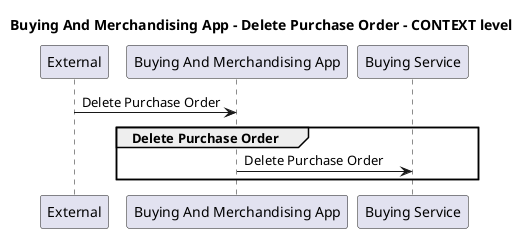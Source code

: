 @startuml

title Buying And Merchandising App - Delete Purchase Order - CONTEXT level

participant "External" as C4InterFlow.SoftwareSystems.ExternalSystem
participant "Buying And Merchandising App" as ECommercePlatform.SoftwareSystems.BuyingAndMerchandisingApp
participant "Buying Service" as ECommercePlatform.SoftwareSystems.BuyingService

C4InterFlow.SoftwareSystems.ExternalSystem -> ECommercePlatform.SoftwareSystems.BuyingAndMerchandisingApp : Delete Purchase Order
group Delete Purchase Order
ECommercePlatform.SoftwareSystems.BuyingAndMerchandisingApp -> ECommercePlatform.SoftwareSystems.BuyingService : Delete Purchase Order
end


@enduml
